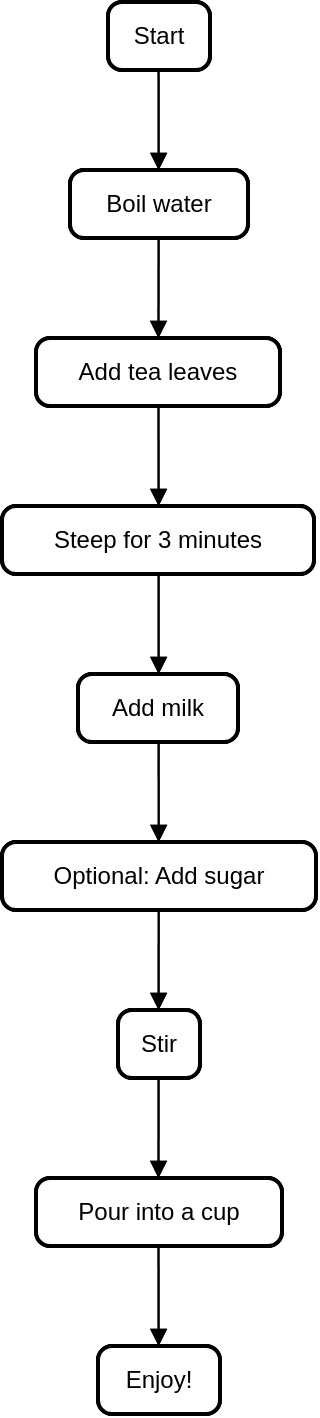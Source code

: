 <mxfile version="21.5.0" type="github">
  <diagram name="Page-1" id="CWEYISrgADJtXfGi1DAo">
    <mxGraphModel dx="2273" dy="1130" grid="1" gridSize="10" guides="1" tooltips="1" connect="1" arrows="1" fold="1" page="1" pageScale="1" pageWidth="827" pageHeight="1169" math="0" shadow="0">
      <root>
        <mxCell id="0" />
        <mxCell id="1" parent="0" />
        <mxCell id="c4bTDbG_xZmUtGrgAbJ7-18" value="Start" style="rounded=1;absoluteArcSize=1;arcSize=14;whiteSpace=wrap;strokeWidth=2;" parent="1" vertex="1">
          <mxGeometry x="343" y="70" width="51" height="34" as="geometry" />
        </mxCell>
        <mxCell id="c4bTDbG_xZmUtGrgAbJ7-19" value="Boil water" style="rounded=1;absoluteArcSize=1;arcSize=14;whiteSpace=wrap;strokeWidth=2;" parent="1" vertex="1">
          <mxGeometry x="324" y="154" width="89" height="34" as="geometry" />
        </mxCell>
        <mxCell id="c4bTDbG_xZmUtGrgAbJ7-20" value="Add tea leaves" style="rounded=1;absoluteArcSize=1;arcSize=14;whiteSpace=wrap;strokeWidth=2;" parent="1" vertex="1">
          <mxGeometry x="307" y="238" width="122" height="34" as="geometry" />
        </mxCell>
        <mxCell id="c4bTDbG_xZmUtGrgAbJ7-21" value="Steep for 3 minutes" style="rounded=1;absoluteArcSize=1;arcSize=14;whiteSpace=wrap;strokeWidth=2;" parent="1" vertex="1">
          <mxGeometry x="290" y="322" width="156" height="34" as="geometry" />
        </mxCell>
        <mxCell id="c4bTDbG_xZmUtGrgAbJ7-22" value="Add milk" style="rounded=1;absoluteArcSize=1;arcSize=14;whiteSpace=wrap;strokeWidth=2;" parent="1" vertex="1">
          <mxGeometry x="328" y="406" width="80" height="34" as="geometry" />
        </mxCell>
        <mxCell id="c4bTDbG_xZmUtGrgAbJ7-23" value="Optional: Add sugar" style="rounded=1;absoluteArcSize=1;arcSize=14;whiteSpace=wrap;strokeWidth=2;" parent="1" vertex="1">
          <mxGeometry x="290" y="490" width="157" height="34" as="geometry" />
        </mxCell>
        <mxCell id="c4bTDbG_xZmUtGrgAbJ7-24" value="Stir" style="rounded=1;absoluteArcSize=1;arcSize=14;whiteSpace=wrap;strokeWidth=2;" parent="1" vertex="1">
          <mxGeometry x="348" y="574" width="41" height="34" as="geometry" />
        </mxCell>
        <mxCell id="c4bTDbG_xZmUtGrgAbJ7-25" value="Pour into a cup" style="rounded=1;absoluteArcSize=1;arcSize=14;whiteSpace=wrap;strokeWidth=2;" parent="1" vertex="1">
          <mxGeometry x="307" y="658" width="123" height="34" as="geometry" />
        </mxCell>
        <mxCell id="c4bTDbG_xZmUtGrgAbJ7-26" value="Enjoy!" style="rounded=1;absoluteArcSize=1;arcSize=14;whiteSpace=wrap;strokeWidth=2;" parent="1" vertex="1">
          <mxGeometry x="338" y="742" width="61" height="34" as="geometry" />
        </mxCell>
        <mxCell id="c4bTDbG_xZmUtGrgAbJ7-27" value="" style="curved=1;startArrow=none;endArrow=block;exitX=0.496;exitY=1;entryX=0.498;entryY=0;rounded=0;" parent="1" source="c4bTDbG_xZmUtGrgAbJ7-18" target="c4bTDbG_xZmUtGrgAbJ7-19" edge="1">
          <mxGeometry relative="1" as="geometry">
            <Array as="points" />
          </mxGeometry>
        </mxCell>
        <mxCell id="c4bTDbG_xZmUtGrgAbJ7-28" value="" style="curved=1;startArrow=none;endArrow=block;exitX=0.498;exitY=1;entryX=0.502;entryY=0;rounded=0;" parent="1" source="c4bTDbG_xZmUtGrgAbJ7-19" target="c4bTDbG_xZmUtGrgAbJ7-20" edge="1">
          <mxGeometry relative="1" as="geometry">
            <Array as="points" />
          </mxGeometry>
        </mxCell>
        <mxCell id="c4bTDbG_xZmUtGrgAbJ7-29" value="" style="curved=1;startArrow=none;endArrow=block;exitX=0.502;exitY=1;entryX=0.502;entryY=0;rounded=0;" parent="1" source="c4bTDbG_xZmUtGrgAbJ7-20" target="c4bTDbG_xZmUtGrgAbJ7-21" edge="1">
          <mxGeometry relative="1" as="geometry">
            <Array as="points" />
          </mxGeometry>
        </mxCell>
        <mxCell id="c4bTDbG_xZmUtGrgAbJ7-30" value="" style="curved=1;startArrow=none;endArrow=block;exitX=0.502;exitY=1;entryX=0.504;entryY=0;rounded=0;" parent="1" source="c4bTDbG_xZmUtGrgAbJ7-21" target="c4bTDbG_xZmUtGrgAbJ7-22" edge="1">
          <mxGeometry relative="1" as="geometry">
            <Array as="points" />
          </mxGeometry>
        </mxCell>
        <mxCell id="c4bTDbG_xZmUtGrgAbJ7-31" value="" style="curved=1;startArrow=none;endArrow=block;exitX=0.504;exitY=1;entryX=0.499;entryY=0;rounded=0;" parent="1" source="c4bTDbG_xZmUtGrgAbJ7-22" target="c4bTDbG_xZmUtGrgAbJ7-23" edge="1">
          <mxGeometry relative="1" as="geometry">
            <Array as="points" />
          </mxGeometry>
        </mxCell>
        <mxCell id="c4bTDbG_xZmUtGrgAbJ7-32" value="" style="curved=1;startArrow=none;endArrow=block;exitX=0.499;exitY=1;entryX=0.495;entryY=0;rounded=0;" parent="1" source="c4bTDbG_xZmUtGrgAbJ7-23" target="c4bTDbG_xZmUtGrgAbJ7-24" edge="1">
          <mxGeometry relative="1" as="geometry">
            <Array as="points" />
          </mxGeometry>
        </mxCell>
        <mxCell id="c4bTDbG_xZmUtGrgAbJ7-33" value="" style="curved=1;startArrow=none;endArrow=block;exitX=0.495;exitY=1;entryX=0.498;entryY=0;rounded=0;" parent="1" source="c4bTDbG_xZmUtGrgAbJ7-24" target="c4bTDbG_xZmUtGrgAbJ7-25" edge="1">
          <mxGeometry relative="1" as="geometry">
            <Array as="points" />
          </mxGeometry>
        </mxCell>
        <mxCell id="c4bTDbG_xZmUtGrgAbJ7-34" value="" style="curved=1;startArrow=none;endArrow=block;exitX=0.498;exitY=1;entryX=0.497;entryY=0;rounded=0;" parent="1" source="c4bTDbG_xZmUtGrgAbJ7-25" target="c4bTDbG_xZmUtGrgAbJ7-26" edge="1">
          <mxGeometry relative="1" as="geometry">
            <Array as="points" />
          </mxGeometry>
        </mxCell>
        <mxCell id="c4bTDbG_xZmUtGrgAbJ7-35" value="Start" style="rounded=1;absoluteArcSize=1;arcSize=14;whiteSpace=wrap;strokeWidth=2;" parent="1" vertex="1">
          <mxGeometry x="343" y="70" width="51" height="34" as="geometry" />
        </mxCell>
        <mxCell id="c4bTDbG_xZmUtGrgAbJ7-36" value="Boil water" style="rounded=1;absoluteArcSize=1;arcSize=14;whiteSpace=wrap;strokeWidth=2;" parent="1" vertex="1">
          <mxGeometry x="324" y="154" width="89" height="34" as="geometry" />
        </mxCell>
        <mxCell id="c4bTDbG_xZmUtGrgAbJ7-37" value="Add tea leaves" style="rounded=1;absoluteArcSize=1;arcSize=14;whiteSpace=wrap;strokeWidth=2;" parent="1" vertex="1">
          <mxGeometry x="307" y="238" width="122" height="34" as="geometry" />
        </mxCell>
        <mxCell id="c4bTDbG_xZmUtGrgAbJ7-38" value="Steep for 3 minutes" style="rounded=1;absoluteArcSize=1;arcSize=14;whiteSpace=wrap;strokeWidth=2;" parent="1" vertex="1">
          <mxGeometry x="290" y="322" width="156" height="34" as="geometry" />
        </mxCell>
        <mxCell id="c4bTDbG_xZmUtGrgAbJ7-39" value="Add milk" style="rounded=1;absoluteArcSize=1;arcSize=14;whiteSpace=wrap;strokeWidth=2;" parent="1" vertex="1">
          <mxGeometry x="328" y="406" width="80" height="34" as="geometry" />
        </mxCell>
        <mxCell id="c4bTDbG_xZmUtGrgAbJ7-40" value="Optional: Add sugar" style="rounded=1;absoluteArcSize=1;arcSize=14;whiteSpace=wrap;strokeWidth=2;" parent="1" vertex="1">
          <mxGeometry x="290" y="490" width="157" height="34" as="geometry" />
        </mxCell>
        <mxCell id="c4bTDbG_xZmUtGrgAbJ7-41" value="Stir" style="rounded=1;absoluteArcSize=1;arcSize=14;whiteSpace=wrap;strokeWidth=2;" parent="1" vertex="1">
          <mxGeometry x="348" y="574" width="41" height="34" as="geometry" />
        </mxCell>
        <mxCell id="c4bTDbG_xZmUtGrgAbJ7-42" value="Pour into a cup" style="rounded=1;absoluteArcSize=1;arcSize=14;whiteSpace=wrap;strokeWidth=2;" parent="1" vertex="1">
          <mxGeometry x="307" y="658" width="123" height="34" as="geometry" />
        </mxCell>
        <mxCell id="c4bTDbG_xZmUtGrgAbJ7-43" value="Enjoy!" style="rounded=1;absoluteArcSize=1;arcSize=14;whiteSpace=wrap;strokeWidth=2;" parent="1" vertex="1">
          <mxGeometry x="338" y="742" width="61" height="34" as="geometry" />
        </mxCell>
        <mxCell id="c4bTDbG_xZmUtGrgAbJ7-44" value="" style="curved=1;startArrow=none;endArrow=block;exitX=0.496;exitY=1;entryX=0.498;entryY=0;rounded=0;" parent="1" source="c4bTDbG_xZmUtGrgAbJ7-35" target="c4bTDbG_xZmUtGrgAbJ7-36" edge="1">
          <mxGeometry relative="1" as="geometry">
            <Array as="points" />
          </mxGeometry>
        </mxCell>
        <mxCell id="c4bTDbG_xZmUtGrgAbJ7-45" value="" style="curved=1;startArrow=none;endArrow=block;exitX=0.498;exitY=1;entryX=0.502;entryY=0;rounded=0;" parent="1" source="c4bTDbG_xZmUtGrgAbJ7-36" target="c4bTDbG_xZmUtGrgAbJ7-37" edge="1">
          <mxGeometry relative="1" as="geometry">
            <Array as="points" />
          </mxGeometry>
        </mxCell>
        <mxCell id="c4bTDbG_xZmUtGrgAbJ7-46" value="" style="curved=1;startArrow=none;endArrow=block;exitX=0.502;exitY=1;entryX=0.502;entryY=0;rounded=0;" parent="1" source="c4bTDbG_xZmUtGrgAbJ7-37" target="c4bTDbG_xZmUtGrgAbJ7-38" edge="1">
          <mxGeometry relative="1" as="geometry">
            <Array as="points" />
          </mxGeometry>
        </mxCell>
        <mxCell id="c4bTDbG_xZmUtGrgAbJ7-47" value="" style="curved=1;startArrow=none;endArrow=block;exitX=0.502;exitY=1;entryX=0.504;entryY=0;rounded=0;" parent="1" source="c4bTDbG_xZmUtGrgAbJ7-38" target="c4bTDbG_xZmUtGrgAbJ7-39" edge="1">
          <mxGeometry relative="1" as="geometry">
            <Array as="points" />
          </mxGeometry>
        </mxCell>
        <mxCell id="c4bTDbG_xZmUtGrgAbJ7-48" value="" style="curved=1;startArrow=none;endArrow=block;exitX=0.504;exitY=1;entryX=0.499;entryY=0;rounded=0;" parent="1" source="c4bTDbG_xZmUtGrgAbJ7-39" target="c4bTDbG_xZmUtGrgAbJ7-40" edge="1">
          <mxGeometry relative="1" as="geometry">
            <Array as="points" />
          </mxGeometry>
        </mxCell>
        <mxCell id="c4bTDbG_xZmUtGrgAbJ7-49" value="" style="curved=1;startArrow=none;endArrow=block;exitX=0.499;exitY=1;entryX=0.495;entryY=0;rounded=0;" parent="1" source="c4bTDbG_xZmUtGrgAbJ7-40" target="c4bTDbG_xZmUtGrgAbJ7-41" edge="1">
          <mxGeometry relative="1" as="geometry">
            <Array as="points" />
          </mxGeometry>
        </mxCell>
        <mxCell id="c4bTDbG_xZmUtGrgAbJ7-50" value="" style="curved=1;startArrow=none;endArrow=block;exitX=0.495;exitY=1;entryX=0.498;entryY=0;rounded=0;" parent="1" source="c4bTDbG_xZmUtGrgAbJ7-41" target="c4bTDbG_xZmUtGrgAbJ7-42" edge="1">
          <mxGeometry relative="1" as="geometry">
            <Array as="points" />
          </mxGeometry>
        </mxCell>
        <mxCell id="c4bTDbG_xZmUtGrgAbJ7-51" value="" style="curved=1;startArrow=none;endArrow=block;exitX=0.498;exitY=1;entryX=0.497;entryY=0;rounded=0;" parent="1" source="c4bTDbG_xZmUtGrgAbJ7-42" target="c4bTDbG_xZmUtGrgAbJ7-43" edge="1">
          <mxGeometry relative="1" as="geometry">
            <Array as="points" />
          </mxGeometry>
        </mxCell>
      </root>
    </mxGraphModel>
  </diagram>
</mxfile>

